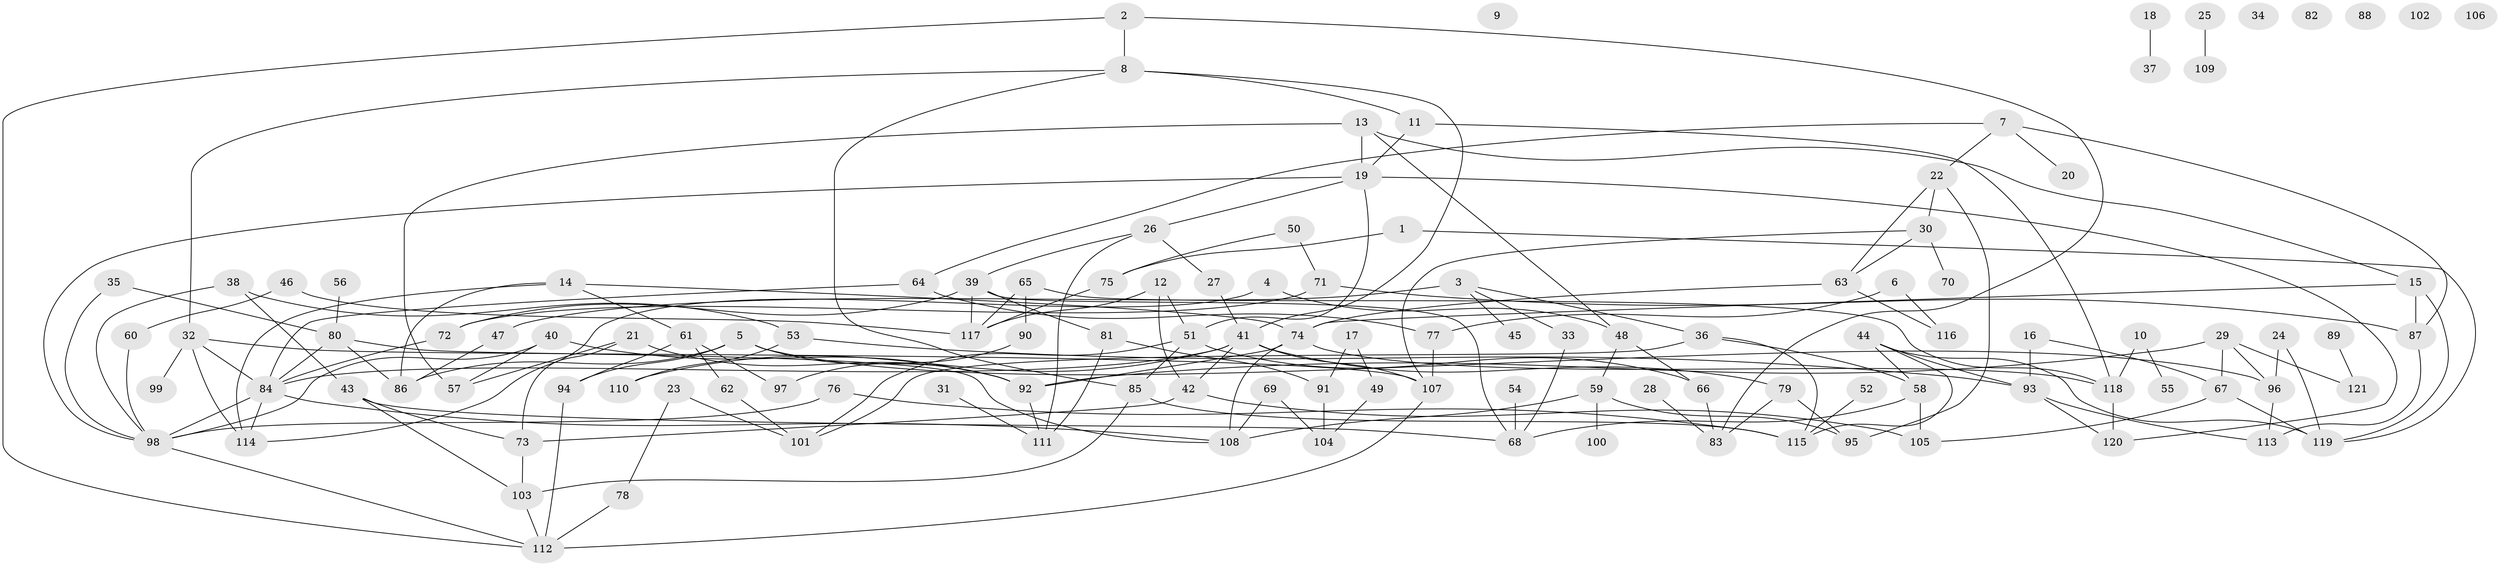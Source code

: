 // Generated by graph-tools (version 1.1) at 2025/39/03/09/25 04:39:22]
// undirected, 121 vertices, 185 edges
graph export_dot {
graph [start="1"]
  node [color=gray90,style=filled];
  1;
  2;
  3;
  4;
  5;
  6;
  7;
  8;
  9;
  10;
  11;
  12;
  13;
  14;
  15;
  16;
  17;
  18;
  19;
  20;
  21;
  22;
  23;
  24;
  25;
  26;
  27;
  28;
  29;
  30;
  31;
  32;
  33;
  34;
  35;
  36;
  37;
  38;
  39;
  40;
  41;
  42;
  43;
  44;
  45;
  46;
  47;
  48;
  49;
  50;
  51;
  52;
  53;
  54;
  55;
  56;
  57;
  58;
  59;
  60;
  61;
  62;
  63;
  64;
  65;
  66;
  67;
  68;
  69;
  70;
  71;
  72;
  73;
  74;
  75;
  76;
  77;
  78;
  79;
  80;
  81;
  82;
  83;
  84;
  85;
  86;
  87;
  88;
  89;
  90;
  91;
  92;
  93;
  94;
  95;
  96;
  97;
  98;
  99;
  100;
  101;
  102;
  103;
  104;
  105;
  106;
  107;
  108;
  109;
  110;
  111;
  112;
  113;
  114;
  115;
  116;
  117;
  118;
  119;
  120;
  121;
  1 -- 75;
  1 -- 119;
  2 -- 8;
  2 -- 83;
  2 -- 112;
  3 -- 33;
  3 -- 36;
  3 -- 45;
  3 -- 47;
  4 -- 48;
  4 -- 114;
  5 -- 86;
  5 -- 92;
  5 -- 94;
  5 -- 96;
  6 -- 77;
  6 -- 116;
  7 -- 20;
  7 -- 22;
  7 -- 64;
  7 -- 87;
  8 -- 11;
  8 -- 32;
  8 -- 41;
  8 -- 85;
  10 -- 55;
  10 -- 118;
  11 -- 19;
  11 -- 118;
  12 -- 42;
  12 -- 51;
  12 -- 117;
  13 -- 15;
  13 -- 19;
  13 -- 48;
  13 -- 57;
  14 -- 61;
  14 -- 74;
  14 -- 86;
  14 -- 114;
  15 -- 74;
  15 -- 87;
  15 -- 119;
  16 -- 67;
  16 -- 93;
  17 -- 49;
  17 -- 91;
  18 -- 37;
  19 -- 26;
  19 -- 51;
  19 -- 98;
  19 -- 120;
  21 -- 57;
  21 -- 73;
  21 -- 92;
  22 -- 30;
  22 -- 63;
  22 -- 95;
  23 -- 78;
  23 -- 101;
  24 -- 96;
  24 -- 119;
  25 -- 109;
  26 -- 27;
  26 -- 39;
  26 -- 111;
  27 -- 41;
  28 -- 83;
  29 -- 67;
  29 -- 92;
  29 -- 96;
  29 -- 121;
  30 -- 63;
  30 -- 70;
  30 -- 107;
  31 -- 111;
  32 -- 84;
  32 -- 99;
  32 -- 107;
  32 -- 114;
  33 -- 68;
  35 -- 80;
  35 -- 98;
  36 -- 58;
  36 -- 101;
  36 -- 115;
  38 -- 43;
  38 -- 53;
  38 -- 98;
  39 -- 68;
  39 -- 72;
  39 -- 81;
  39 -- 117;
  40 -- 57;
  40 -- 92;
  40 -- 98;
  41 -- 42;
  41 -- 79;
  41 -- 84;
  41 -- 107;
  41 -- 110;
  42 -- 73;
  42 -- 105;
  43 -- 68;
  43 -- 73;
  43 -- 103;
  44 -- 58;
  44 -- 93;
  44 -- 115;
  44 -- 119;
  46 -- 60;
  46 -- 117;
  47 -- 86;
  48 -- 59;
  48 -- 66;
  49 -- 104;
  50 -- 71;
  50 -- 75;
  51 -- 66;
  51 -- 85;
  51 -- 101;
  52 -- 115;
  53 -- 93;
  53 -- 110;
  54 -- 68;
  56 -- 80;
  58 -- 68;
  58 -- 105;
  59 -- 95;
  59 -- 100;
  59 -- 108;
  60 -- 98;
  61 -- 62;
  61 -- 94;
  61 -- 97;
  62 -- 101;
  63 -- 74;
  63 -- 116;
  64 -- 77;
  64 -- 84;
  65 -- 90;
  65 -- 117;
  65 -- 118;
  66 -- 83;
  67 -- 105;
  67 -- 119;
  69 -- 104;
  69 -- 108;
  71 -- 72;
  71 -- 87;
  72 -- 84;
  73 -- 103;
  74 -- 92;
  74 -- 108;
  74 -- 118;
  75 -- 117;
  76 -- 98;
  76 -- 115;
  77 -- 107;
  78 -- 112;
  79 -- 83;
  79 -- 95;
  80 -- 84;
  80 -- 86;
  80 -- 108;
  81 -- 91;
  81 -- 111;
  84 -- 98;
  84 -- 108;
  84 -- 114;
  85 -- 103;
  85 -- 115;
  87 -- 113;
  89 -- 121;
  90 -- 97;
  91 -- 104;
  92 -- 111;
  93 -- 113;
  93 -- 120;
  94 -- 112;
  96 -- 113;
  98 -- 112;
  103 -- 112;
  107 -- 112;
  118 -- 120;
}
